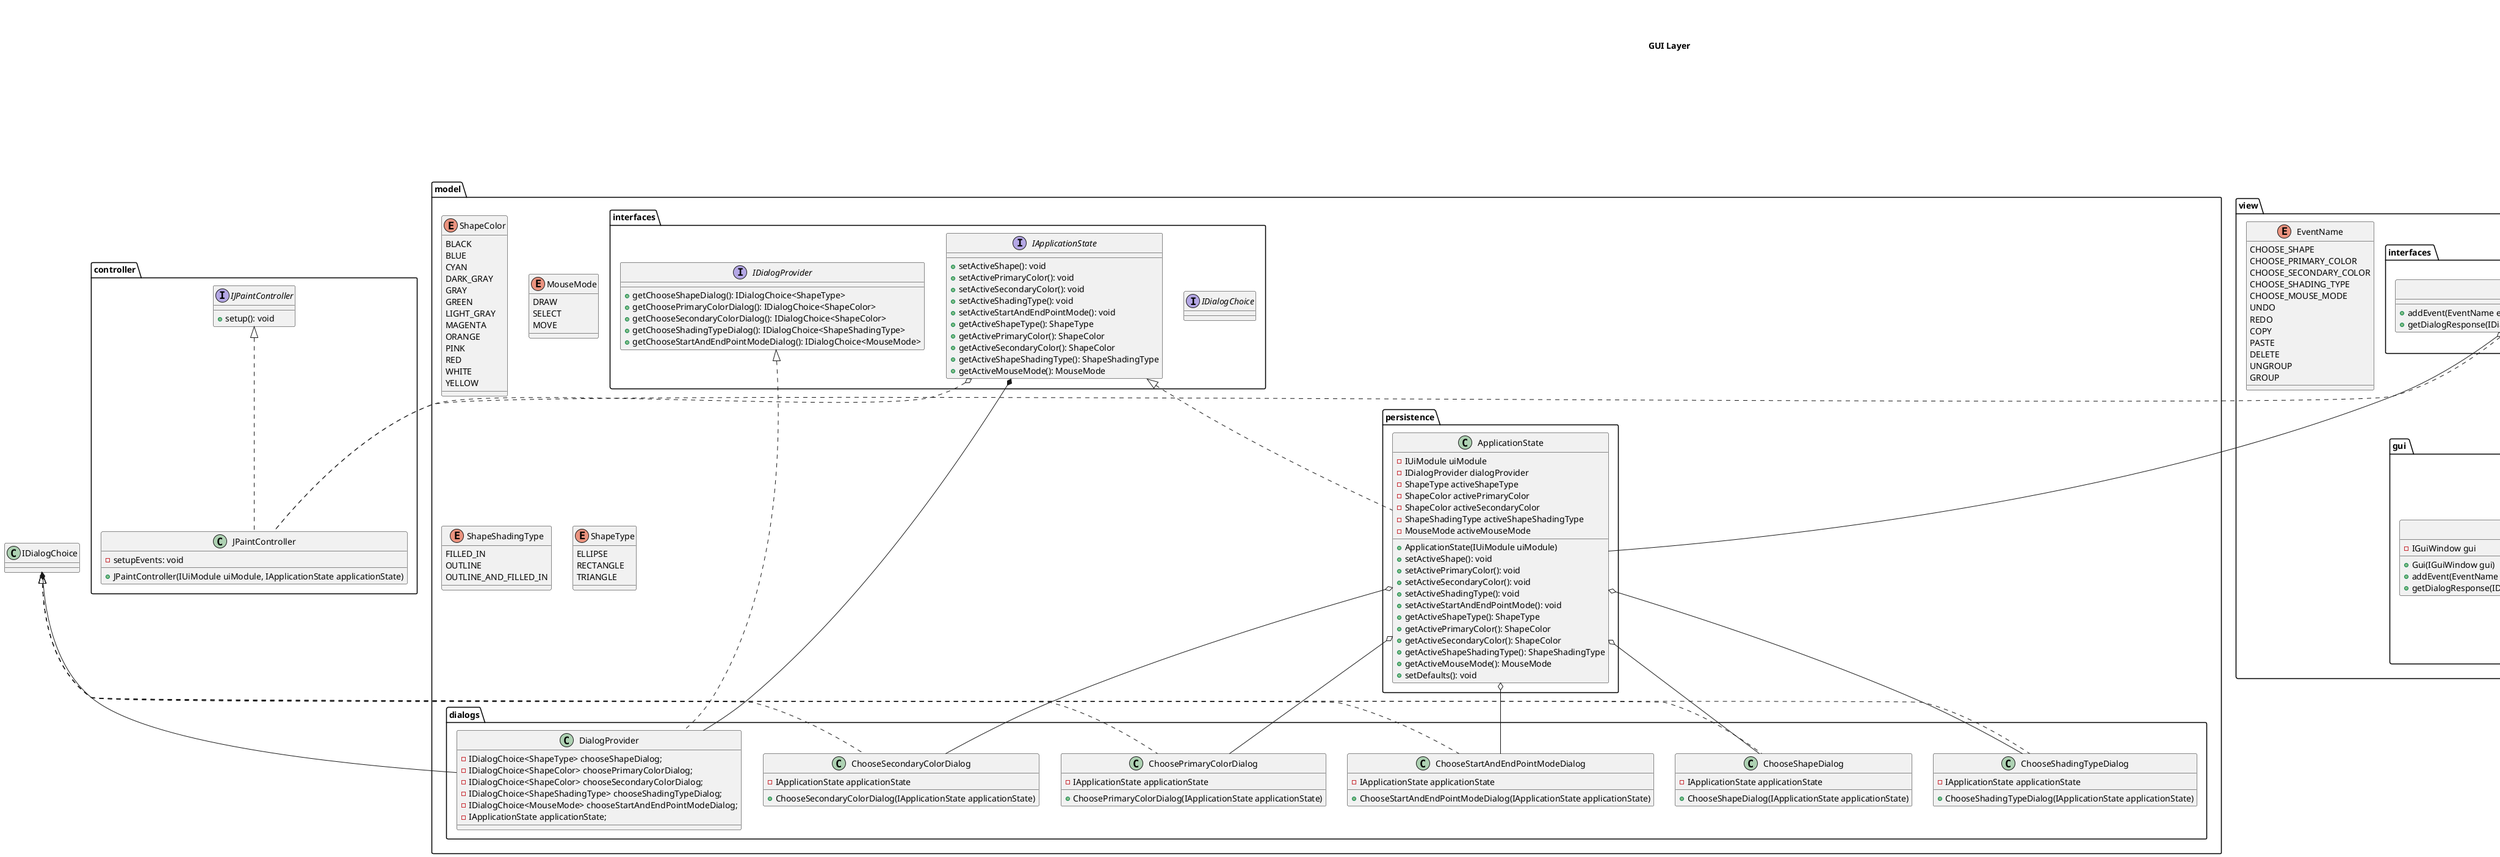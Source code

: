 @startuml sample
header SE450\nSharpe\nSummer 2022\nSmillie/Zwerdling

title GUI Layer
scale 1

package "controller" {
    interface IJPaintController {
        + setup(): void
    }

    class JPaintController{
        + JPaintController(IUiModule uiModule, IApplicationState applicationState)
        - setupEvents: void
    }
}


package "model" {
    enum ShapeColor {
        BLACK
        BLUE
        CYAN
        DARK_GRAY
        GRAY
        GREEN
        LIGHT_GRAY
        MAGENTA
        ORANGE
        PINK
        RED
        WHITE
        YELLOW
    }

    enum MouseMode {
        DRAW
        SELECT
        MOVE
    }

    enum ShapeShadingType {
        FILLED_IN
        OUTLINE
        OUTLINE_AND_FILLED_IN
    }

    enum ShapeType {
        ELLIPSE
        RECTANGLE
        TRIANGLE
    }


    package "dialogs" {
        class ChoosePrimaryColorDialog {
            - IApplicationState applicationState
            + ChoosePrimaryColorDialog(IApplicationState applicationState)
        }

        class ChooseSecondaryColorDialog {
            - IApplicationState applicationState
            + ChooseSecondaryColorDialog(IApplicationState applicationState)
        }

        class ChooseShadingTypeDialog {
            - IApplicationState applicationState
            + ChooseShadingTypeDialog(IApplicationState applicationState)
        }

        class ChooseShapeDialog {
            - IApplicationState applicationState
            + ChooseShapeDialog(IApplicationState applicationState)
        }

        class ChooseStartAndEndPointModeDialog {
            - IApplicationState applicationState
            + ChooseStartAndEndPointModeDialog(IApplicationState applicationState)
        }

        class DialogProvider {
            - IDialogChoice<ShapeType> chooseShapeDialog;
            - IDialogChoice<ShapeColor> choosePrimaryColorDialog;
            - IDialogChoice<ShapeColor> chooseSecondaryColorDialog;
            - IDialogChoice<ShapeShadingType> chooseShadingTypeDialog;
            - IDialogChoice<MouseMode> chooseStartAndEndPointModeDialog;
            - IApplicationState applicationState;
        }
    }

    package "interfaces" {
        interface IDialogChoice {
        }

        interface IDialogProvider {
            + getChooseShapeDialog(): IDialogChoice<ShapeType>
            + getChoosePrimaryColorDialog(): IDialogChoice<ShapeColor>
            + getChooseSecondaryColorDialog(): IDialogChoice<ShapeColor>
            + getChooseShadingTypeDialog(): IDialogChoice<ShapeShadingType>
            + getChooseStartAndEndPointModeDialog(): IDialogChoice<MouseMode>
        }

        interface IApplicationState {
            + setActiveShape(): void
            + setActivePrimaryColor(): void
            + setActiveSecondaryColor(): void
            + setActiveShadingType(): void
            + setActiveStartAndEndPointMode(): void
            + getActiveShapeType(): ShapeType
            + getActivePrimaryColor(): ShapeColor
            + getActiveSecondaryColor(): ShapeColor
            + getActiveShapeShadingType(): ShapeShadingType
            + getActiveMouseMode(): MouseMode
        }
    }


    package "persistence" {
        class ApplicationState {
            - IUiModule uiModule
            - IDialogProvider dialogProvider
            - ShapeType activeShapeType
            - ShapeColor activePrimaryColor
            - ShapeColor activeSecondaryColor
            - ShapeShadingType activeShapeShadingType
            - MouseMode activeMouseMode

            + ApplicationState(IUiModule uiModule)
            + setActiveShape(): void
            + setActivePrimaryColor(): void
            + setActiveSecondaryColor(): void
            + setActiveShadingType(): void
            + setActiveStartAndEndPointMode(): void
            + getActiveShapeType(): ShapeType
            + getActivePrimaryColor(): ShapeColor
            + getActiveSecondaryColor(): ShapeColor
            + getActiveShapeShadingType(): ShapeShadingType
            + getActiveMouseMode(): MouseMode
            + setDefaults(): void
        }
    }
}

package "view" {
    package "gui " {
        class Gui {
            - IGuiWindow gui
            + Gui(IGuiWindow gui)
            + addEvent(EventName eventName, IEventCallback callback): void
            + getDialogResponse(IDialogChoice dialogSettings): T
        }

        class PaintCanvas {
            + getGraphics2D(): Graphics2D
        }

        class GuiWindow {
            - defaultWidth: int = 1250
            - defaultHeight: int = 800
            - defaultTitle: String = "JPaint"
            - {field} defaultButtonDimensions: Insets = new Insets(5, 8, 5, 8)
            - {field} eventButtons: Map<EventName, JButton> = new HashMap<>()

            + GuiWindow(JComponent canvas)
            + getButton(EventName eventName): JButton
            - createWindow():  JPanel
            - createMenu():  JPanel
            - addButtonToPanel(EventName eventName, JPanel panel): void
            - createButton(EventName eventName): JButton
            - createButtonBorder(): Border
            - createButtonPanel(): JPanel
            - createBackgroundPanel(): JPanel
        }
    }

    package "interfaces " {
        interface IDialogChoice<T> {
            + getDialogTitle(): String
            + getDialogText(): String
            + getDialogOptions(): T[]
            + getCurrentSelection(): T
        }

        interface IEventCallback {
            + run(): void
        }

        abstract class PaintCanvasBase  {
            + {abstract} getGraphics2D(): Graphics2D
        }

        interface IUiModule {
            + addEvent(EventName eventName, IEventCallback command): void
            + getDialogResponse(IDialogChoice dialogChoice): T
        }

        interface IGuiWindow {
            + getButton(EventName eventName): JButton
        }
    }

    enum EventName {
        CHOOSE_SHAPE
        CHOOSE_PRIMARY_COLOR
        CHOOSE_SECONDARY_COLOR
        CHOOSE_SHADING_TYPE
        CHOOSE_MOUSE_MODE
        UNDO
        REDO
        COPY
        PASTE
        DELETE
        UNGROUP
        GROUP
        }
    }

    package javax.swing {
        class JComponent {}
        class JFrame {}
    }

    IDialogProvider <|.. DialogProvider
    IApplicationState <|.. ApplicationState
    IApplicationState *-- DialogProvider
    IApplicationState o.. JPaintController
    IDialogChoice <|.. ChooseStartAndEndPointModeDialog
    IDialogChoice <|.. ChooseShapeDialog
    IDialogChoice <|.. ChooseShadingTypeDialog
    IDialogChoice <|.. ChooseSecondaryColorDialog
    IDialogChoice <|.. ChoosePrimaryColorDialog
    IDialogChoice *-- DialogProvider
    ApplicationState o-- ChoosePrimaryColorDialog
    ApplicationState o-- ChooseSecondaryColorDialog
    ApplicationState o-- ChooseShadingTypeDialog
    ApplicationState o-- ChooseShapeDialog
    ApplicationState o-- ChooseStartAndEndPointModeDialog
    IJPaintController <|.. JPaintController
    JComponent <|-- PaintCanvasBase
    IGuiWindow <|.. GuiWindow
    IGuiWindow o.. Gui
    IUiModule <|.. Gui
    IUiModule o.. JPaintController
    IUiModule o-- ApplicationState
    PaintCanvasBase <|-- PaintCanvas
    JFrame <|-- GuiWindow

    @enduml